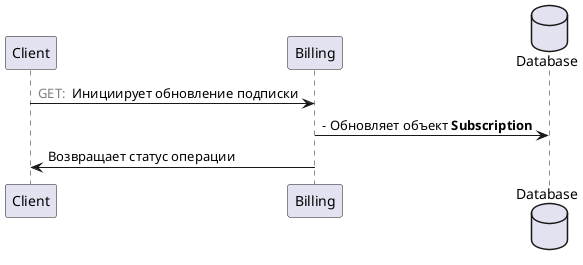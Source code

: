 @startuml
participant Client          as user
participant Billing         as service
database    Database        as db 


user -> service: <font color=#7f7f7f>GET: </font> Инициирует обновление подписки 
service -> db: - Обновляет объект **Subscription**
service -> user: Возвращает статус операции
@enduml
